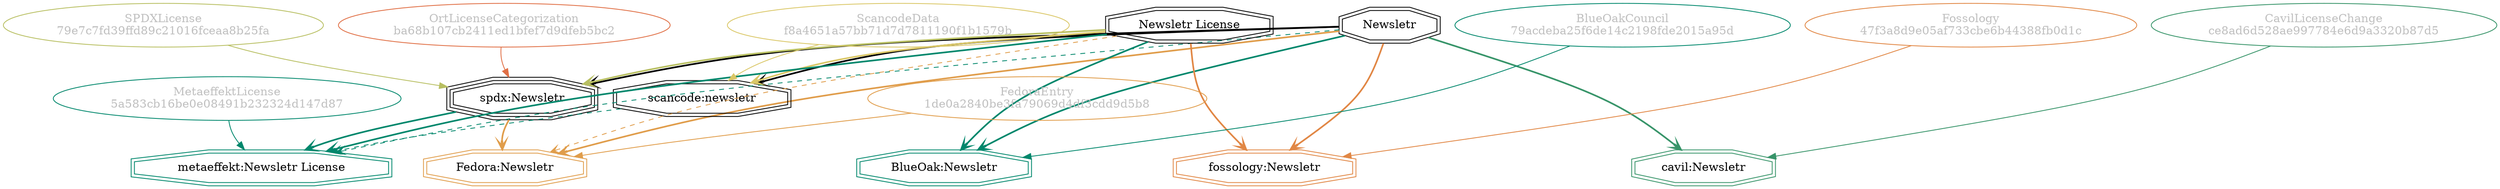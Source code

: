 strict digraph {
    node [shape=box];
    graph [splines=curved];
    3173 [label="SPDXLicense\n79e7c7fd39ffd89c21016fceaa8b25fa"
         ,fontcolor=gray
         ,color="#b8bf62"
         ,fillcolor="beige;1"
         ,shape=ellipse];
    3174 [label="spdx:Newsletr"
         ,shape=tripleoctagon];
    3175 [label=Newsletr
         ,shape=doubleoctagon];
    3176 [label="Newsletr License"
         ,shape=doubleoctagon];
    8212 [label="FedoraEntry\n1de0a2840be3fa79069d4df3cdd9d5b8"
         ,fontcolor=gray
         ,color="#e09d4b"
         ,fillcolor="beige;1"
         ,shape=ellipse];
    8213 [label="Fedora:Newsletr"
         ,color="#e09d4b"
         ,shape=doubleoctagon];
    9151 [label="BlueOakCouncil\n79acdeba25f6de14c2198fde2015a95d"
         ,fontcolor=gray
         ,color="#00876c"
         ,fillcolor="beige;1"
         ,shape=ellipse];
    9152 [label="BlueOak:Newsletr"
         ,color="#00876c"
         ,shape=doubleoctagon];
    20565 [label="ScancodeData\nf8a4651a57bb71d7d7811190f1b1579b"
          ,fontcolor=gray
          ,color="#dac767"
          ,fillcolor="beige;1"
          ,shape=ellipse];
    20566 [label="scancode:newsletr"
          ,shape=doubleoctagon];
    27892 [label="Fossology\n47f3a8d9e05af733cbe6b44388fb0d1c"
          ,fontcolor=gray
          ,color="#e18745"
          ,fillcolor="beige;1"
          ,shape=ellipse];
    27893 [label="fossology:Newsletr"
          ,color="#e18745"
          ,shape=doubleoctagon];
    35110 [label="OrtLicenseCategorization\nba68b107cb2411ed1bfef7d9dfeb5bc2"
          ,fontcolor=gray
          ,color="#e06f45"
          ,fillcolor="beige;1"
          ,shape=ellipse];
    37244 [label="CavilLicenseChange\nce8ad6d528ae997784e6d9a3320b87d5"
          ,fontcolor=gray
          ,color="#379469"
          ,fillcolor="beige;1"
          ,shape=ellipse];
    37245 [label="cavil:Newsletr"
          ,color="#379469"
          ,shape=doubleoctagon];
    45918 [label="MetaeffektLicense\n5a583cb16be0e08491b232324d147d87"
          ,fontcolor=gray
          ,color="#00876c"
          ,fillcolor="beige;1"
          ,shape=ellipse];
    45919 [label="metaeffekt:Newsletr License"
          ,color="#00876c"
          ,shape=doubleoctagon];
    3173 -> 3174 [weight=0.5
                 ,color="#b8bf62"];
    3174 -> 8213 [style=bold
                 ,arrowhead=vee
                 ,weight=0.7
                 ,color="#e09d4b"];
    3174 -> 45919 [style=bold
                  ,arrowhead=vee
                  ,weight=0.7
                  ,color="#00876c"];
    3175 -> 3174 [style=bold
                 ,arrowhead=vee
                 ,weight=0.7];
    3175 -> 8213 [style=bold
                 ,arrowhead=vee
                 ,weight=0.7
                 ,color="#e09d4b"];
    3175 -> 8213 [style=bold
                 ,arrowhead=vee
                 ,weight=0.7
                 ,color="#e09d4b"];
    3175 -> 9152 [style=bold
                 ,arrowhead=vee
                 ,weight=0.7
                 ,color="#00876c"];
    3175 -> 20566 [style=bold
                  ,arrowhead=vee
                  ,weight=0.7];
    3175 -> 27893 [style=bold
                  ,arrowhead=vee
                  ,weight=0.7
                  ,color="#e18745"];
    3175 -> 37245 [style=bold
                  ,arrowhead=vee
                  ,weight=0.7
                  ,color="#379469"];
    3175 -> 37245 [style=bold
                  ,arrowhead=vee
                  ,weight=0.7
                  ,color="#379469"];
    3175 -> 45919 [style=dashed
                  ,arrowhead=vee
                  ,weight=0.5
                  ,color="#00876c"];
    3176 -> 3174 [style=bold
                 ,arrowhead=vee
                 ,weight=0.7
                 ,color="#b8bf62"];
    3176 -> 8213 [style=dashed
                 ,arrowhead=vee
                 ,weight=0.5
                 ,color="#e09d4b"];
    3176 -> 9152 [style=bold
                 ,arrowhead=vee
                 ,weight=0.7
                 ,color="#00876c"];
    3176 -> 20566 [style=bold
                  ,arrowhead=vee
                  ,weight=0.7
                  ,color="#dac767"];
    3176 -> 27893 [style=bold
                  ,arrowhead=vee
                  ,weight=0.7
                  ,color="#e18745"];
    3176 -> 45919 [style=bold
                  ,arrowhead=vee
                  ,weight=0.7
                  ,color="#00876c"];
    8212 -> 8213 [weight=0.5
                 ,color="#e09d4b"];
    9151 -> 9152 [weight=0.5
                 ,color="#00876c"];
    20565 -> 20566 [weight=0.5
                   ,color="#dac767"];
    20566 -> 45919 [style=dashed
                   ,arrowhead=vee
                   ,weight=0.5
                   ,color="#00876c"];
    27892 -> 27893 [weight=0.5
                   ,color="#e18745"];
    35110 -> 3174 [weight=0.5
                  ,color="#e06f45"];
    37244 -> 37245 [weight=0.5
                   ,color="#379469"];
    45918 -> 45919 [weight=0.5
                   ,color="#00876c"];
}
